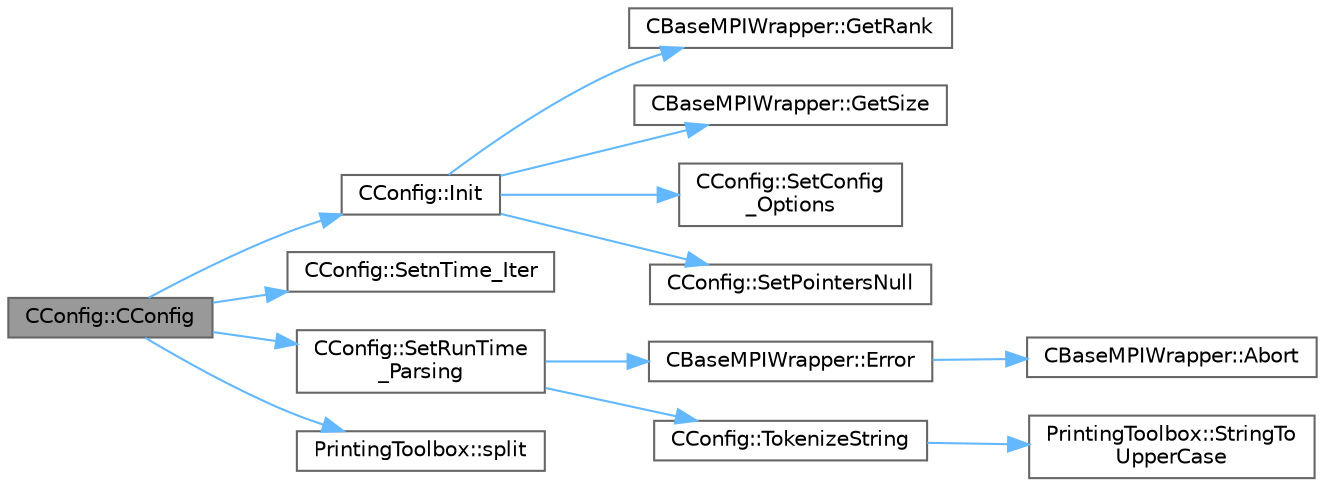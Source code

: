 digraph "CConfig::CConfig"
{
 // LATEX_PDF_SIZE
  bgcolor="transparent";
  edge [fontname=Helvetica,fontsize=10,labelfontname=Helvetica,labelfontsize=10];
  node [fontname=Helvetica,fontsize=10,shape=box,height=0.2,width=0.4];
  rankdir="LR";
  Node1 [id="Node000001",label="CConfig::CConfig",height=0.2,width=0.4,color="gray40", fillcolor="grey60", style="filled", fontcolor="black",tooltip="Constructor of the class which reads the input file."];
  Node1 -> Node2 [id="edge1_Node000001_Node000002",color="steelblue1",style="solid",tooltip=" "];
  Node2 [id="Node000002",label="CConfig::Init",height=0.2,width=0.4,color="grey40", fillcolor="white", style="filled",URL="$classCConfig.html#adb36276805a3ced540d69308c478245e",tooltip="Initialize common fields of the config structure."];
  Node2 -> Node3 [id="edge2_Node000002_Node000003",color="steelblue1",style="solid",tooltip=" "];
  Node3 [id="Node000003",label="CBaseMPIWrapper::GetRank",height=0.2,width=0.4,color="grey40", fillcolor="white", style="filled",URL="$classCBaseMPIWrapper.html#a63e1f265b788b4e56cb7ebdeba29b78e",tooltip=" "];
  Node2 -> Node4 [id="edge3_Node000002_Node000004",color="steelblue1",style="solid",tooltip=" "];
  Node4 [id="Node000004",label="CBaseMPIWrapper::GetSize",height=0.2,width=0.4,color="grey40", fillcolor="white", style="filled",URL="$classCBaseMPIWrapper.html#a3a60032ab9d3e6197ca2796cfb37c4e2",tooltip=" "];
  Node2 -> Node5 [id="edge4_Node000002_Node000005",color="steelblue1",style="solid",tooltip=" "];
  Node5 [id="Node000005",label="CConfig::SetConfig\l_Options",height=0.2,width=0.4,color="grey40", fillcolor="white", style="filled",URL="$group__Config.html#ga7e360a5c50691c6c6e5a010043155082",tooltip="Set the config options."];
  Node2 -> Node6 [id="edge5_Node000002_Node000006",color="steelblue1",style="solid",tooltip=" "];
  Node6 [id="Node000006",label="CConfig::SetPointersNull",height=0.2,width=0.4,color="grey40", fillcolor="white", style="filled",URL="$classCConfig.html#ae840f486f3e95ed9e90c989bd48c1aed",tooltip="Initializes pointers to null."];
  Node1 -> Node7 [id="edge6_Node000001_Node000007",color="steelblue1",style="solid",tooltip=" "];
  Node7 [id="Node000007",label="CConfig::SetnTime_Iter",height=0.2,width=0.4,color="grey40", fillcolor="white", style="filled",URL="$classCConfig.html#a9ca068df51062eb954ff855f27893236",tooltip="Set the number of time iterations."];
  Node1 -> Node8 [id="edge7_Node000001_Node000008",color="steelblue1",style="solid",tooltip=" "];
  Node8 [id="Node000008",label="CConfig::SetRunTime\l_Parsing",height=0.2,width=0.4,color="grey40", fillcolor="white", style="filled",URL="$classCConfig.html#a465360c75d8aad2e3977bfa6a584b775",tooltip="Set the config file parsing."];
  Node8 -> Node9 [id="edge8_Node000008_Node000009",color="steelblue1",style="solid",tooltip=" "];
  Node9 [id="Node000009",label="CBaseMPIWrapper::Error",height=0.2,width=0.4,color="grey40", fillcolor="white", style="filled",URL="$classCBaseMPIWrapper.html#a04457c47629bda56704e6a8804833eeb",tooltip=" "];
  Node9 -> Node10 [id="edge9_Node000009_Node000010",color="steelblue1",style="solid",tooltip=" "];
  Node10 [id="Node000010",label="CBaseMPIWrapper::Abort",height=0.2,width=0.4,color="grey40", fillcolor="white", style="filled",URL="$classCBaseMPIWrapper.html#af7297d861dca86b45cf561b6ab642e8f",tooltip=" "];
  Node8 -> Node11 [id="edge10_Node000008_Node000011",color="steelblue1",style="solid",tooltip=" "];
  Node11 [id="Node000011",label="CConfig::TokenizeString",height=0.2,width=0.4,color="grey40", fillcolor="white", style="filled",URL="$classCConfig.html#ab7c2fcf154bfeb412452d60f4df48263",tooltip="breaks an input line from the config file into a set of tokens"];
  Node11 -> Node12 [id="edge11_Node000011_Node000012",color="steelblue1",style="solid",tooltip=" "];
  Node12 [id="Node000012",label="PrintingToolbox::StringTo\lUpperCase",height=0.2,width=0.4,color="grey40", fillcolor="white", style="filled",URL="$namespacePrintingToolbox.html#a55d6d2465c2e6860338d555d218eec8d",tooltip="utility function for converting strings to uppercase"];
  Node1 -> Node13 [id="edge12_Node000001_Node000013",color="steelblue1",style="solid",tooltip=" "];
  Node13 [id="Node000013",label="PrintingToolbox::split",height=0.2,width=0.4,color="grey40", fillcolor="white", style="filled",URL="$namespacePrintingToolbox.html#a14eab54d5d6b60060397987032625c17",tooltip=" "];
}
